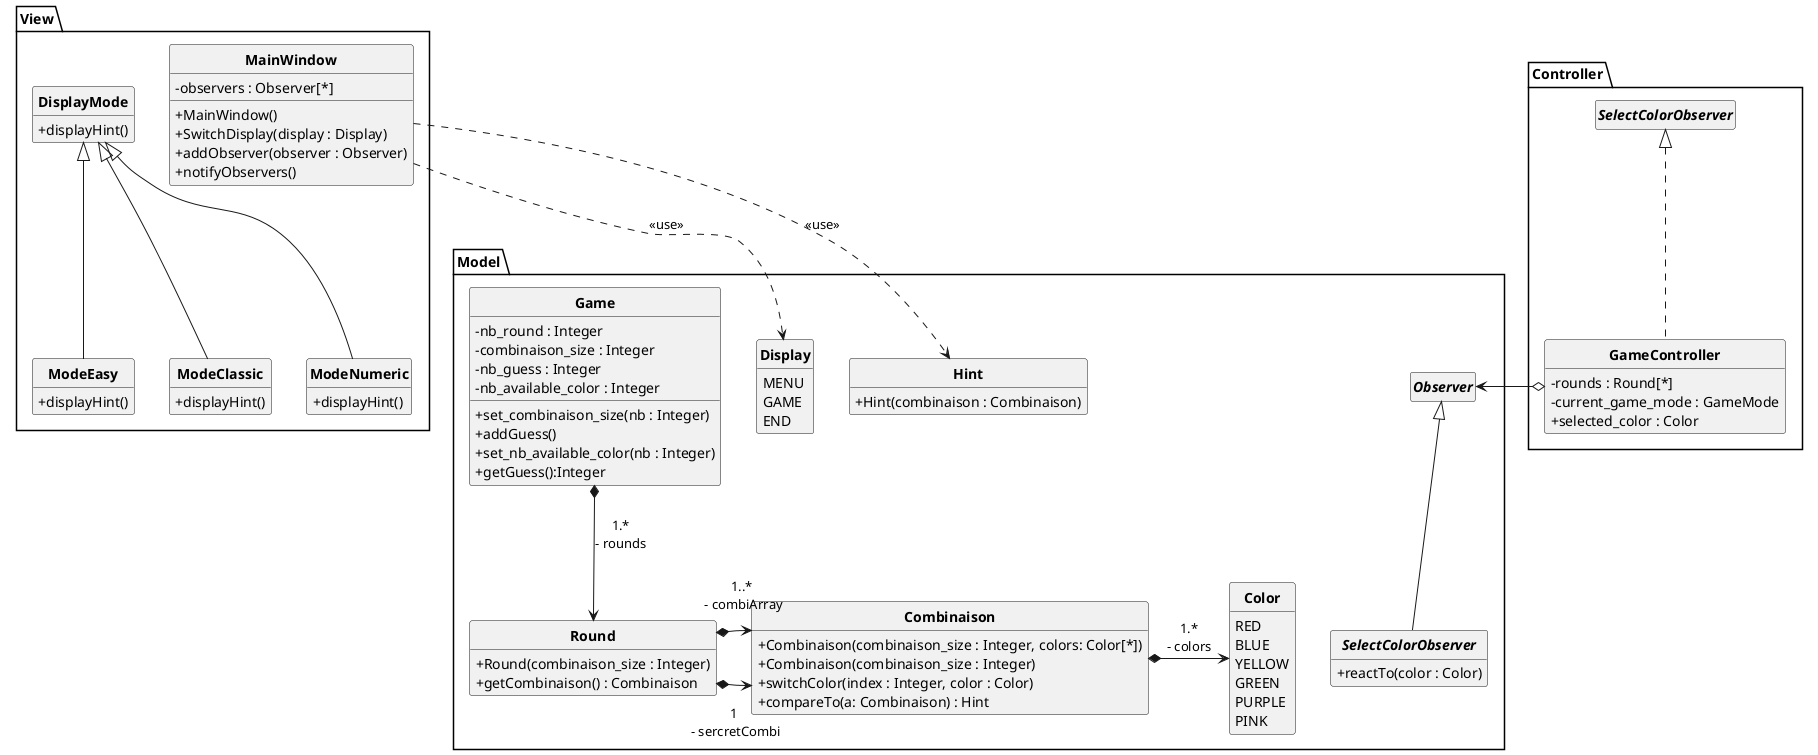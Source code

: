 @startuml
'https://plantuml.com/sequence-diagram
skinparam classAttributeIconSize 0
skinparam classFontStyle Bold
skinparam style strictuml
hide empty members

package Model{
    interface Observer{}
    interface SelectColorObserver implements Observer{
        + reactTo(color : Color)
    }

    class Combinaison {
        + Combinaison(combinaison_size : Integer, colors: Color[*])
        + Combinaison(combinaison_size : Integer)
        + switchColor(index : Integer, color : Color)
        + compareTo(a: Combinaison) : Hint
    }

    enum Display{
        MENU
        GAME
        END
    }

    enum Color {
        RED
        BLUE
        YELLOW
        GREEN
        PURPLE
        PINK
    }

    class Hint {
        + Hint(combinaison : Combinaison)
    }

    class Game {
        - nb_round : Integer
        - combinaison_size : Integer
        - nb_guess : Integer
        - nb_available_color : Integer
        + set_combinaison_size(nb : Integer)
        + addGuess()
        + set_nb_available_color(nb : Integer)
        + getGuess():Integer
    }

    class Round {
        + Round(combinaison_size : Integer)
        + getCombinaison() : Combinaison
    }
    Game *--> Round : "1.*\n- rounds"
    ' Game *-> Combinaison : "1\n- secret_combine"
    ' Game *-> Combinaison
    Combinaison *-> Color : "1.*\n- colors"
}

package View {
    class MainWindow {
        - observers : Observer[*]
        + MainWindow()
        + SwitchDisplay(display : Display)
        + addObserver(observer : Observer)
        + notifyObservers()
    }

    class DisplayMode {
        + displayHint()
    }

    class ModeEasy extends DisplayMode {
      + displayHint()
    }
    class ModeClassic extends DisplayMode {
      + displayHint()
    }
    class ModeNumeric extends DisplayMode {
      + displayHint()
    }
}


package Controller{
    class GameController implements SelectColorObserver {
        - rounds : Round[*]
        - current_game_mode : GameMode
        + selected_color : Color
    }
}
GameController o-> Observer
Round *-> " 1 \n - sercretCombi" Combinaison
Round *-> " 1..* \n - combiArray" Combinaison

MainWindow ..> Hint: <<use>>
MainWindow ..> Display: <<use>>

@enduml